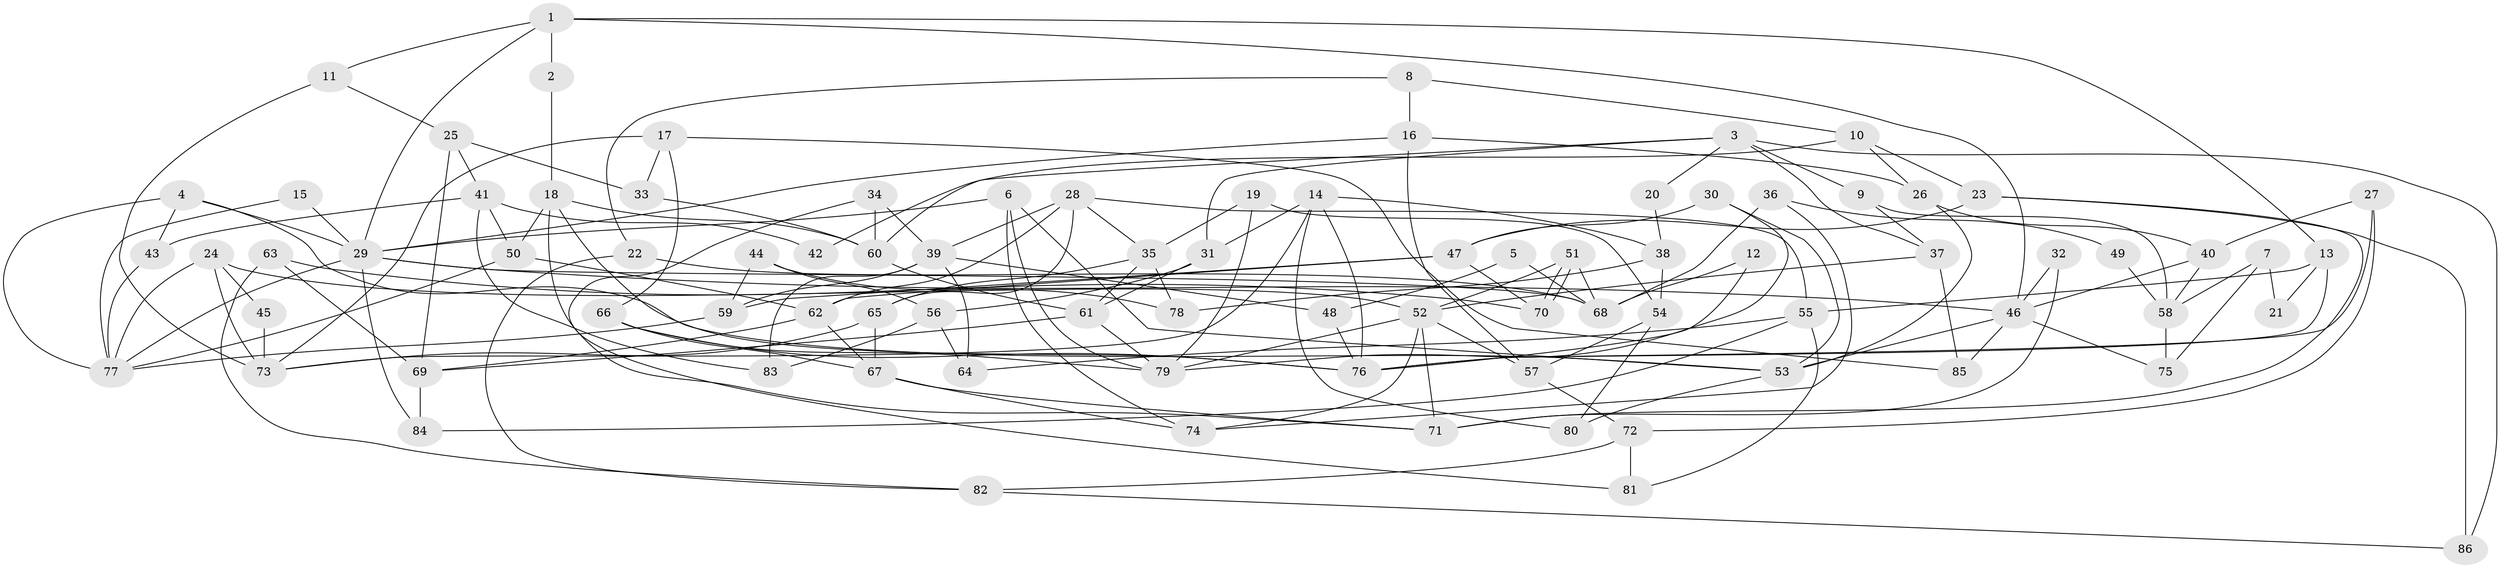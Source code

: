 // Generated by graph-tools (version 1.1) at 2025/02/03/09/25 03:02:06]
// undirected, 86 vertices, 172 edges
graph export_dot {
graph [start="1"]
  node [color=gray90,style=filled];
  1;
  2;
  3;
  4;
  5;
  6;
  7;
  8;
  9;
  10;
  11;
  12;
  13;
  14;
  15;
  16;
  17;
  18;
  19;
  20;
  21;
  22;
  23;
  24;
  25;
  26;
  27;
  28;
  29;
  30;
  31;
  32;
  33;
  34;
  35;
  36;
  37;
  38;
  39;
  40;
  41;
  42;
  43;
  44;
  45;
  46;
  47;
  48;
  49;
  50;
  51;
  52;
  53;
  54;
  55;
  56;
  57;
  58;
  59;
  60;
  61;
  62;
  63;
  64;
  65;
  66;
  67;
  68;
  69;
  70;
  71;
  72;
  73;
  74;
  75;
  76;
  77;
  78;
  79;
  80;
  81;
  82;
  83;
  84;
  85;
  86;
  1 -- 13;
  1 -- 29;
  1 -- 2;
  1 -- 11;
  1 -- 46;
  2 -- 18;
  3 -- 31;
  3 -- 37;
  3 -- 9;
  3 -- 20;
  3 -- 60;
  3 -- 86;
  4 -- 77;
  4 -- 29;
  4 -- 43;
  4 -- 53;
  5 -- 48;
  5 -- 68;
  6 -- 79;
  6 -- 53;
  6 -- 29;
  6 -- 74;
  7 -- 75;
  7 -- 58;
  7 -- 21;
  8 -- 16;
  8 -- 10;
  8 -- 22;
  9 -- 37;
  9 -- 58;
  10 -- 23;
  10 -- 26;
  10 -- 42;
  11 -- 25;
  11 -- 73;
  12 -- 68;
  12 -- 76;
  13 -- 55;
  13 -- 76;
  13 -- 21;
  14 -- 31;
  14 -- 73;
  14 -- 38;
  14 -- 76;
  14 -- 80;
  15 -- 77;
  15 -- 29;
  16 -- 29;
  16 -- 26;
  16 -- 57;
  17 -- 73;
  17 -- 66;
  17 -- 33;
  17 -- 85;
  18 -- 76;
  18 -- 71;
  18 -- 50;
  18 -- 60;
  19 -- 35;
  19 -- 79;
  19 -- 54;
  20 -- 38;
  22 -- 68;
  22 -- 82;
  23 -- 86;
  23 -- 71;
  23 -- 47;
  24 -- 73;
  24 -- 77;
  24 -- 45;
  24 -- 52;
  25 -- 33;
  25 -- 69;
  25 -- 41;
  26 -- 53;
  26 -- 40;
  27 -- 72;
  27 -- 76;
  27 -- 40;
  28 -- 62;
  28 -- 65;
  28 -- 35;
  28 -- 39;
  28 -- 55;
  29 -- 46;
  29 -- 68;
  29 -- 77;
  29 -- 84;
  30 -- 47;
  30 -- 53;
  30 -- 79;
  31 -- 56;
  31 -- 61;
  32 -- 71;
  32 -- 46;
  33 -- 60;
  34 -- 60;
  34 -- 39;
  34 -- 81;
  35 -- 61;
  35 -- 65;
  35 -- 78;
  36 -- 68;
  36 -- 74;
  36 -- 49;
  37 -- 85;
  37 -- 52;
  38 -- 54;
  38 -- 78;
  39 -- 59;
  39 -- 48;
  39 -- 64;
  39 -- 83;
  40 -- 46;
  40 -- 58;
  41 -- 50;
  41 -- 42;
  41 -- 43;
  41 -- 83;
  43 -- 77;
  44 -- 78;
  44 -- 56;
  44 -- 59;
  45 -- 73;
  46 -- 53;
  46 -- 75;
  46 -- 85;
  47 -- 59;
  47 -- 62;
  47 -- 70;
  48 -- 76;
  49 -- 58;
  50 -- 77;
  50 -- 62;
  51 -- 52;
  51 -- 70;
  51 -- 70;
  51 -- 68;
  52 -- 79;
  52 -- 57;
  52 -- 71;
  52 -- 74;
  53 -- 80;
  54 -- 57;
  54 -- 80;
  55 -- 84;
  55 -- 64;
  55 -- 81;
  56 -- 83;
  56 -- 64;
  57 -- 72;
  58 -- 75;
  59 -- 77;
  60 -- 61;
  61 -- 69;
  61 -- 79;
  62 -- 67;
  62 -- 69;
  63 -- 70;
  63 -- 82;
  63 -- 69;
  65 -- 67;
  65 -- 73;
  66 -- 67;
  66 -- 79;
  66 -- 76;
  67 -- 74;
  67 -- 71;
  69 -- 84;
  72 -- 81;
  72 -- 82;
  82 -- 86;
}
